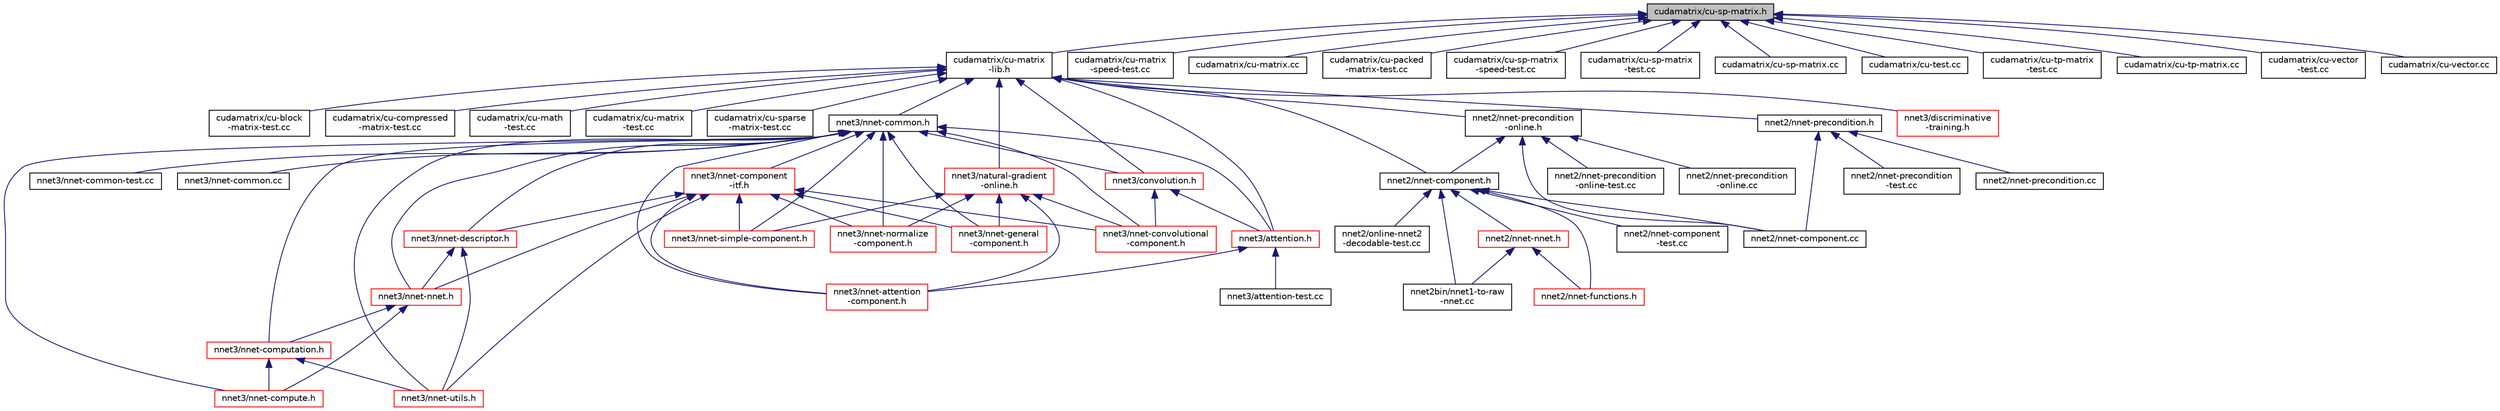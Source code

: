digraph "cudamatrix/cu-sp-matrix.h"
{
  edge [fontname="Helvetica",fontsize="10",labelfontname="Helvetica",labelfontsize="10"];
  node [fontname="Helvetica",fontsize="10",shape=record];
  Node53 [label="cudamatrix/cu-sp-matrix.h",height=0.2,width=0.4,color="black", fillcolor="grey75", style="filled", fontcolor="black"];
  Node53 -> Node54 [dir="back",color="midnightblue",fontsize="10",style="solid",fontname="Helvetica"];
  Node54 [label="cudamatrix/cu-matrix\l-lib.h",height=0.2,width=0.4,color="black", fillcolor="white", style="filled",URL="$cu-matrix-lib_8h.html"];
  Node54 -> Node55 [dir="back",color="midnightblue",fontsize="10",style="solid",fontname="Helvetica"];
  Node55 [label="cudamatrix/cu-block\l-matrix-test.cc",height=0.2,width=0.4,color="black", fillcolor="white", style="filled",URL="$cu-block-matrix-test_8cc.html"];
  Node54 -> Node56 [dir="back",color="midnightblue",fontsize="10",style="solid",fontname="Helvetica"];
  Node56 [label="cudamatrix/cu-compressed\l-matrix-test.cc",height=0.2,width=0.4,color="black", fillcolor="white", style="filled",URL="$cu-compressed-matrix-test_8cc.html"];
  Node54 -> Node57 [dir="back",color="midnightblue",fontsize="10",style="solid",fontname="Helvetica"];
  Node57 [label="cudamatrix/cu-math\l-test.cc",height=0.2,width=0.4,color="black", fillcolor="white", style="filled",URL="$cu-math-test_8cc.html"];
  Node54 -> Node58 [dir="back",color="midnightblue",fontsize="10",style="solid",fontname="Helvetica"];
  Node58 [label="cudamatrix/cu-matrix\l-test.cc",height=0.2,width=0.4,color="black", fillcolor="white", style="filled",URL="$cu-matrix-test_8cc.html"];
  Node54 -> Node59 [dir="back",color="midnightblue",fontsize="10",style="solid",fontname="Helvetica"];
  Node59 [label="cudamatrix/cu-sparse\l-matrix-test.cc",height=0.2,width=0.4,color="black", fillcolor="white", style="filled",URL="$cu-sparse-matrix-test_8cc.html"];
  Node54 -> Node60 [dir="back",color="midnightblue",fontsize="10",style="solid",fontname="Helvetica"];
  Node60 [label="nnet3/nnet-common.h",height=0.2,width=0.4,color="black", fillcolor="white", style="filled",URL="$nnet-common_8h.html"];
  Node60 -> Node61 [dir="back",color="midnightblue",fontsize="10",style="solid",fontname="Helvetica"];
  Node61 [label="nnet3/nnet-component\l-itf.h",height=0.2,width=0.4,color="red", fillcolor="white", style="filled",URL="$nnet-component-itf_8h.html"];
  Node61 -> Node132 [dir="back",color="midnightblue",fontsize="10",style="solid",fontname="Helvetica"];
  Node132 [label="nnet3/nnet-nnet.h",height=0.2,width=0.4,color="red", fillcolor="white", style="filled",URL="$_2nnet-nnet_8h.html"];
  Node132 -> Node133 [dir="back",color="midnightblue",fontsize="10",style="solid",fontname="Helvetica"];
  Node133 [label="nnet3/nnet-computation.h",height=0.2,width=0.4,color="red", fillcolor="white", style="filled",URL="$nnet-computation_8h.html",tooltip="The two main classes defined in this header are struct ComputationRequest, which basically defines a ..."];
  Node133 -> Node111 [dir="back",color="midnightblue",fontsize="10",style="solid",fontname="Helvetica"];
  Node111 [label="nnet3/nnet-compute.h",height=0.2,width=0.4,color="red", fillcolor="white", style="filled",URL="$nnet3_2nnet-compute_8h.html"];
  Node133 -> Node146 [dir="back",color="midnightblue",fontsize="10",style="solid",fontname="Helvetica"];
  Node146 [label="nnet3/nnet-utils.h",height=0.2,width=0.4,color="red", fillcolor="white", style="filled",URL="$_2nnet-utils_8h.html",tooltip="This file contains some miscellaneous functions dealing with class Nnet. "];
  Node132 -> Node111 [dir="back",color="midnightblue",fontsize="10",style="solid",fontname="Helvetica"];
  Node61 -> Node175 [dir="back",color="midnightblue",fontsize="10",style="solid",fontname="Helvetica"];
  Node175 [label="nnet3/nnet-descriptor.h",height=0.2,width=0.4,color="red", fillcolor="white", style="filled",URL="$nnet-descriptor_8h.html",tooltip="This file contains class definitions for classes ForwardingDescriptor, SumDescriptor and Descriptor..."];
  Node175 -> Node132 [dir="back",color="midnightblue",fontsize="10",style="solid",fontname="Helvetica"];
  Node175 -> Node146 [dir="back",color="midnightblue",fontsize="10",style="solid",fontname="Helvetica"];
  Node61 -> Node146 [dir="back",color="midnightblue",fontsize="10",style="solid",fontname="Helvetica"];
  Node61 -> Node177 [dir="back",color="midnightblue",fontsize="10",style="solid",fontname="Helvetica"];
  Node177 [label="nnet3/nnet-attention\l-component.h",height=0.2,width=0.4,color="red", fillcolor="white", style="filled",URL="$nnet-attention-component_8h.html",tooltip="Contains component(s) related to attention models. "];
  Node61 -> Node178 [dir="back",color="midnightblue",fontsize="10",style="solid",fontname="Helvetica"];
  Node178 [label="nnet3/nnet-simple-component.h",height=0.2,width=0.4,color="red", fillcolor="white", style="filled",URL="$nnet-simple-component_8h.html",tooltip="This file contains declarations of components that are \"simple\", meaning they don&#39;t care about the in..."];
  Node61 -> Node180 [dir="back",color="midnightblue",fontsize="10",style="solid",fontname="Helvetica"];
  Node180 [label="nnet3/nnet-normalize\l-component.h",height=0.2,width=0.4,color="red", fillcolor="white", style="filled",URL="$nnet-normalize-component_8h.html",tooltip="This file contains declarations of components that in one way or another normalize their input: Norma..."];
  Node61 -> Node182 [dir="back",color="midnightblue",fontsize="10",style="solid",fontname="Helvetica"];
  Node182 [label="nnet3/nnet-general\l-component.h",height=0.2,width=0.4,color="red", fillcolor="white", style="filled",URL="$nnet-general-component_8h.html",tooltip="This file contains declarations of components that are not \"simple\", meaning they care about the inde..."];
  Node61 -> Node183 [dir="back",color="midnightblue",fontsize="10",style="solid",fontname="Helvetica"];
  Node183 [label="nnet3/nnet-convolutional\l-component.h",height=0.2,width=0.4,color="red", fillcolor="white", style="filled",URL="$_2nnet-convolutional-component_8h.html"];
  Node60 -> Node132 [dir="back",color="midnightblue",fontsize="10",style="solid",fontname="Helvetica"];
  Node60 -> Node175 [dir="back",color="midnightblue",fontsize="10",style="solid",fontname="Helvetica"];
  Node60 -> Node133 [dir="back",color="midnightblue",fontsize="10",style="solid",fontname="Helvetica"];
  Node60 -> Node111 [dir="back",color="midnightblue",fontsize="10",style="solid",fontname="Helvetica"];
  Node60 -> Node146 [dir="back",color="midnightblue",fontsize="10",style="solid",fontname="Helvetica"];
  Node60 -> Node184 [dir="back",color="midnightblue",fontsize="10",style="solid",fontname="Helvetica"];
  Node184 [label="nnet3/attention.h",height=0.2,width=0.4,color="red", fillcolor="white", style="filled",URL="$attention_8h.html",tooltip="This file contains the lower-level interface for self-attention. "];
  Node184 -> Node185 [dir="back",color="midnightblue",fontsize="10",style="solid",fontname="Helvetica"];
  Node185 [label="nnet3/attention-test.cc",height=0.2,width=0.4,color="black", fillcolor="white", style="filled",URL="$attention-test_8cc.html"];
  Node184 -> Node177 [dir="back",color="midnightblue",fontsize="10",style="solid",fontname="Helvetica"];
  Node60 -> Node187 [dir="back",color="midnightblue",fontsize="10",style="solid",fontname="Helvetica"];
  Node187 [label="nnet3/convolution.h",height=0.2,width=0.4,color="red", fillcolor="white", style="filled",URL="$convolution_8h.html",tooltip="This file contains some fairly low-level utilities for implementing convolutional neural networks and..."];
  Node187 -> Node184 [dir="back",color="midnightblue",fontsize="10",style="solid",fontname="Helvetica"];
  Node187 -> Node183 [dir="back",color="midnightblue",fontsize="10",style="solid",fontname="Helvetica"];
  Node60 -> Node177 [dir="back",color="midnightblue",fontsize="10",style="solid",fontname="Helvetica"];
  Node60 -> Node189 [dir="back",color="midnightblue",fontsize="10",style="solid",fontname="Helvetica"];
  Node189 [label="nnet3/nnet-common-test.cc",height=0.2,width=0.4,color="black", fillcolor="white", style="filled",URL="$nnet-common-test_8cc.html"];
  Node60 -> Node190 [dir="back",color="midnightblue",fontsize="10",style="solid",fontname="Helvetica"];
  Node190 [label="nnet3/nnet-common.cc",height=0.2,width=0.4,color="black", fillcolor="white", style="filled",URL="$nnet-common_8cc.html"];
  Node60 -> Node178 [dir="back",color="midnightblue",fontsize="10",style="solid",fontname="Helvetica"];
  Node60 -> Node180 [dir="back",color="midnightblue",fontsize="10",style="solid",fontname="Helvetica"];
  Node60 -> Node182 [dir="back",color="midnightblue",fontsize="10",style="solid",fontname="Helvetica"];
  Node60 -> Node183 [dir="back",color="midnightblue",fontsize="10",style="solid",fontname="Helvetica"];
  Node54 -> Node191 [dir="back",color="midnightblue",fontsize="10",style="solid",fontname="Helvetica"];
  Node191 [label="nnet2/nnet-component.h",height=0.2,width=0.4,color="black", fillcolor="white", style="filled",URL="$_2nnet-component_8h.html"];
  Node191 -> Node192 [dir="back",color="midnightblue",fontsize="10",style="solid",fontname="Helvetica"];
  Node192 [label="nnet2/nnet-nnet.h",height=0.2,width=0.4,color="red", fillcolor="white", style="filled",URL="$_2nnet-nnet_8h.html"];
  Node192 -> Node286 [dir="back",color="midnightblue",fontsize="10",style="solid",fontname="Helvetica"];
  Node286 [label="nnet2/nnet-functions.h",height=0.2,width=0.4,color="red", fillcolor="white", style="filled",URL="$nnet-functions_8h.html"];
  Node192 -> Node291 [dir="back",color="midnightblue",fontsize="10",style="solid",fontname="Helvetica"];
  Node291 [label="nnet2bin/nnet1-to-raw\l-nnet.cc",height=0.2,width=0.4,color="black", fillcolor="white", style="filled",URL="$nnet1-to-raw-nnet_8cc.html"];
  Node191 -> Node293 [dir="back",color="midnightblue",fontsize="10",style="solid",fontname="Helvetica"];
  Node293 [label="nnet2/nnet-component\l-test.cc",height=0.2,width=0.4,color="black", fillcolor="white", style="filled",URL="$_2nnet-component-test_8cc.html"];
  Node191 -> Node294 [dir="back",color="midnightblue",fontsize="10",style="solid",fontname="Helvetica"];
  Node294 [label="nnet2/nnet-component.cc",height=0.2,width=0.4,color="black", fillcolor="white", style="filled",URL="$_2nnet-component_8cc.html"];
  Node191 -> Node286 [dir="back",color="midnightblue",fontsize="10",style="solid",fontname="Helvetica"];
  Node191 -> Node197 [dir="back",color="midnightblue",fontsize="10",style="solid",fontname="Helvetica"];
  Node197 [label="nnet2/online-nnet2\l-decodable-test.cc",height=0.2,width=0.4,color="black", fillcolor="white", style="filled",URL="$online-nnet2-decodable-test_8cc.html"];
  Node191 -> Node291 [dir="back",color="midnightblue",fontsize="10",style="solid",fontname="Helvetica"];
  Node54 -> Node295 [dir="back",color="midnightblue",fontsize="10",style="solid",fontname="Helvetica"];
  Node295 [label="nnet2/nnet-precondition\l-online.h",height=0.2,width=0.4,color="black", fillcolor="white", style="filled",URL="$nnet-precondition-online_8h.html"];
  Node295 -> Node191 [dir="back",color="midnightblue",fontsize="10",style="solid",fontname="Helvetica"];
  Node295 -> Node294 [dir="back",color="midnightblue",fontsize="10",style="solid",fontname="Helvetica"];
  Node295 -> Node296 [dir="back",color="midnightblue",fontsize="10",style="solid",fontname="Helvetica"];
  Node296 [label="nnet2/nnet-precondition\l-online-test.cc",height=0.2,width=0.4,color="black", fillcolor="white", style="filled",URL="$nnet-precondition-online-test_8cc.html"];
  Node295 -> Node297 [dir="back",color="midnightblue",fontsize="10",style="solid",fontname="Helvetica"];
  Node297 [label="nnet2/nnet-precondition\l-online.cc",height=0.2,width=0.4,color="black", fillcolor="white", style="filled",URL="$nnet-precondition-online_8cc.html"];
  Node54 -> Node298 [dir="back",color="midnightblue",fontsize="10",style="solid",fontname="Helvetica"];
  Node298 [label="nnet2/nnet-precondition.h",height=0.2,width=0.4,color="black", fillcolor="white", style="filled",URL="$nnet-precondition_8h.html"];
  Node298 -> Node294 [dir="back",color="midnightblue",fontsize="10",style="solid",fontname="Helvetica"];
  Node298 -> Node299 [dir="back",color="midnightblue",fontsize="10",style="solid",fontname="Helvetica"];
  Node299 [label="nnet2/nnet-precondition\l-test.cc",height=0.2,width=0.4,color="black", fillcolor="white", style="filled",URL="$nnet-precondition-test_8cc.html"];
  Node298 -> Node300 [dir="back",color="midnightblue",fontsize="10",style="solid",fontname="Helvetica"];
  Node300 [label="nnet2/nnet-precondition.cc",height=0.2,width=0.4,color="black", fillcolor="white", style="filled",URL="$nnet-precondition_8cc.html"];
  Node54 -> Node184 [dir="back",color="midnightblue",fontsize="10",style="solid",fontname="Helvetica"];
  Node54 -> Node187 [dir="back",color="midnightblue",fontsize="10",style="solid",fontname="Helvetica"];
  Node54 -> Node301 [dir="back",color="midnightblue",fontsize="10",style="solid",fontname="Helvetica"];
  Node301 [label="nnet3/discriminative\l-training.h",height=0.2,width=0.4,color="red", fillcolor="white", style="filled",URL="$discriminative-training_8h.html"];
  Node54 -> Node303 [dir="back",color="midnightblue",fontsize="10",style="solid",fontname="Helvetica"];
  Node303 [label="nnet3/natural-gradient\l-online.h",height=0.2,width=0.4,color="red", fillcolor="white", style="filled",URL="$natural-gradient-online_8h.html"];
  Node303 -> Node177 [dir="back",color="midnightblue",fontsize="10",style="solid",fontname="Helvetica"];
  Node303 -> Node178 [dir="back",color="midnightblue",fontsize="10",style="solid",fontname="Helvetica"];
  Node303 -> Node180 [dir="back",color="midnightblue",fontsize="10",style="solid",fontname="Helvetica"];
  Node303 -> Node182 [dir="back",color="midnightblue",fontsize="10",style="solid",fontname="Helvetica"];
  Node303 -> Node183 [dir="back",color="midnightblue",fontsize="10",style="solid",fontname="Helvetica"];
  Node53 -> Node306 [dir="back",color="midnightblue",fontsize="10",style="solid",fontname="Helvetica"];
  Node306 [label="cudamatrix/cu-matrix\l-speed-test.cc",height=0.2,width=0.4,color="black", fillcolor="white", style="filled",URL="$cu-matrix-speed-test_8cc.html"];
  Node53 -> Node307 [dir="back",color="midnightblue",fontsize="10",style="solid",fontname="Helvetica"];
  Node307 [label="cudamatrix/cu-matrix.cc",height=0.2,width=0.4,color="black", fillcolor="white", style="filled",URL="$cu-matrix_8cc.html"];
  Node53 -> Node308 [dir="back",color="midnightblue",fontsize="10",style="solid",fontname="Helvetica"];
  Node308 [label="cudamatrix/cu-packed\l-matrix-test.cc",height=0.2,width=0.4,color="black", fillcolor="white", style="filled",URL="$cu-packed-matrix-test_8cc.html"];
  Node53 -> Node309 [dir="back",color="midnightblue",fontsize="10",style="solid",fontname="Helvetica"];
  Node309 [label="cudamatrix/cu-sp-matrix\l-speed-test.cc",height=0.2,width=0.4,color="black", fillcolor="white", style="filled",URL="$cu-sp-matrix-speed-test_8cc.html"];
  Node53 -> Node310 [dir="back",color="midnightblue",fontsize="10",style="solid",fontname="Helvetica"];
  Node310 [label="cudamatrix/cu-sp-matrix\l-test.cc",height=0.2,width=0.4,color="black", fillcolor="white", style="filled",URL="$cu-sp-matrix-test_8cc.html"];
  Node53 -> Node311 [dir="back",color="midnightblue",fontsize="10",style="solid",fontname="Helvetica"];
  Node311 [label="cudamatrix/cu-sp-matrix.cc",height=0.2,width=0.4,color="black", fillcolor="white", style="filled",URL="$cu-sp-matrix_8cc.html"];
  Node53 -> Node312 [dir="back",color="midnightblue",fontsize="10",style="solid",fontname="Helvetica"];
  Node312 [label="cudamatrix/cu-test.cc",height=0.2,width=0.4,color="black", fillcolor="white", style="filled",URL="$cu-test_8cc.html"];
  Node53 -> Node313 [dir="back",color="midnightblue",fontsize="10",style="solid",fontname="Helvetica"];
  Node313 [label="cudamatrix/cu-tp-matrix\l-test.cc",height=0.2,width=0.4,color="black", fillcolor="white", style="filled",URL="$cu-tp-matrix-test_8cc.html"];
  Node53 -> Node314 [dir="back",color="midnightblue",fontsize="10",style="solid",fontname="Helvetica"];
  Node314 [label="cudamatrix/cu-tp-matrix.cc",height=0.2,width=0.4,color="black", fillcolor="white", style="filled",URL="$cu-tp-matrix_8cc.html"];
  Node53 -> Node315 [dir="back",color="midnightblue",fontsize="10",style="solid",fontname="Helvetica"];
  Node315 [label="cudamatrix/cu-vector\l-test.cc",height=0.2,width=0.4,color="black", fillcolor="white", style="filled",URL="$cu-vector-test_8cc.html"];
  Node53 -> Node316 [dir="back",color="midnightblue",fontsize="10",style="solid",fontname="Helvetica"];
  Node316 [label="cudamatrix/cu-vector.cc",height=0.2,width=0.4,color="black", fillcolor="white", style="filled",URL="$cu-vector_8cc.html"];
}
